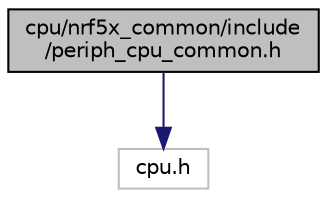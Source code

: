 digraph "cpu/nrf5x_common/include/periph_cpu_common.h"
{
 // LATEX_PDF_SIZE
  edge [fontname="Helvetica",fontsize="10",labelfontname="Helvetica",labelfontsize="10"];
  node [fontname="Helvetica",fontsize="10",shape=record];
  Node1 [label="cpu/nrf5x_common/include\l/periph_cpu_common.h",height=0.2,width=0.4,color="black", fillcolor="grey75", style="filled", fontcolor="black",tooltip="nRF5x common definitions for handling peripherals"];
  Node1 -> Node2 [color="midnightblue",fontsize="10",style="solid",fontname="Helvetica"];
  Node2 [label="cpu.h",height=0.2,width=0.4,color="grey75", fillcolor="white", style="filled",tooltip=" "];
}
